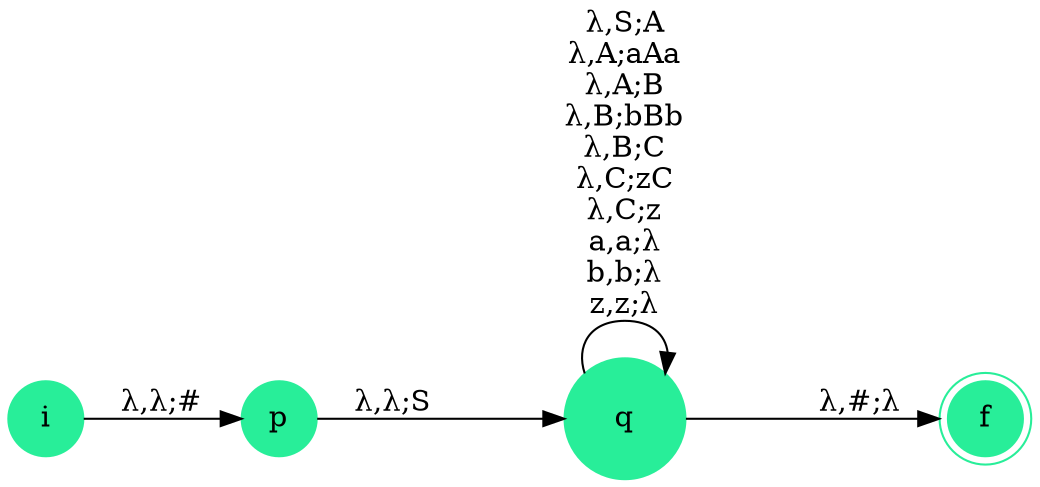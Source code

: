 digraph automatadepila{ 
rankdir=LR;
node[style=filled ,color="#28EE99"];
nodo1[label="i" ,shape=circle];
nodo2[label="p" ,shape=circle];
nodo3[label="q" ,shape=circle, width=0.8];
nodo4[label="f" ,shape=doublecircle];
nodo1->nodo2[label="λ,λ;#"];nodo2->nodo3[label="λ,λ;S"];nodo3->nodo3[label="λ,S;A
λ,A;aAa
λ,A;B
λ,B;bBb
λ,B;C
λ,C;zC
λ,C;z
a,a;λ
b,b;λ
z,z;λ
"];nodo3->nodo4[label="λ,#;λ"];}
